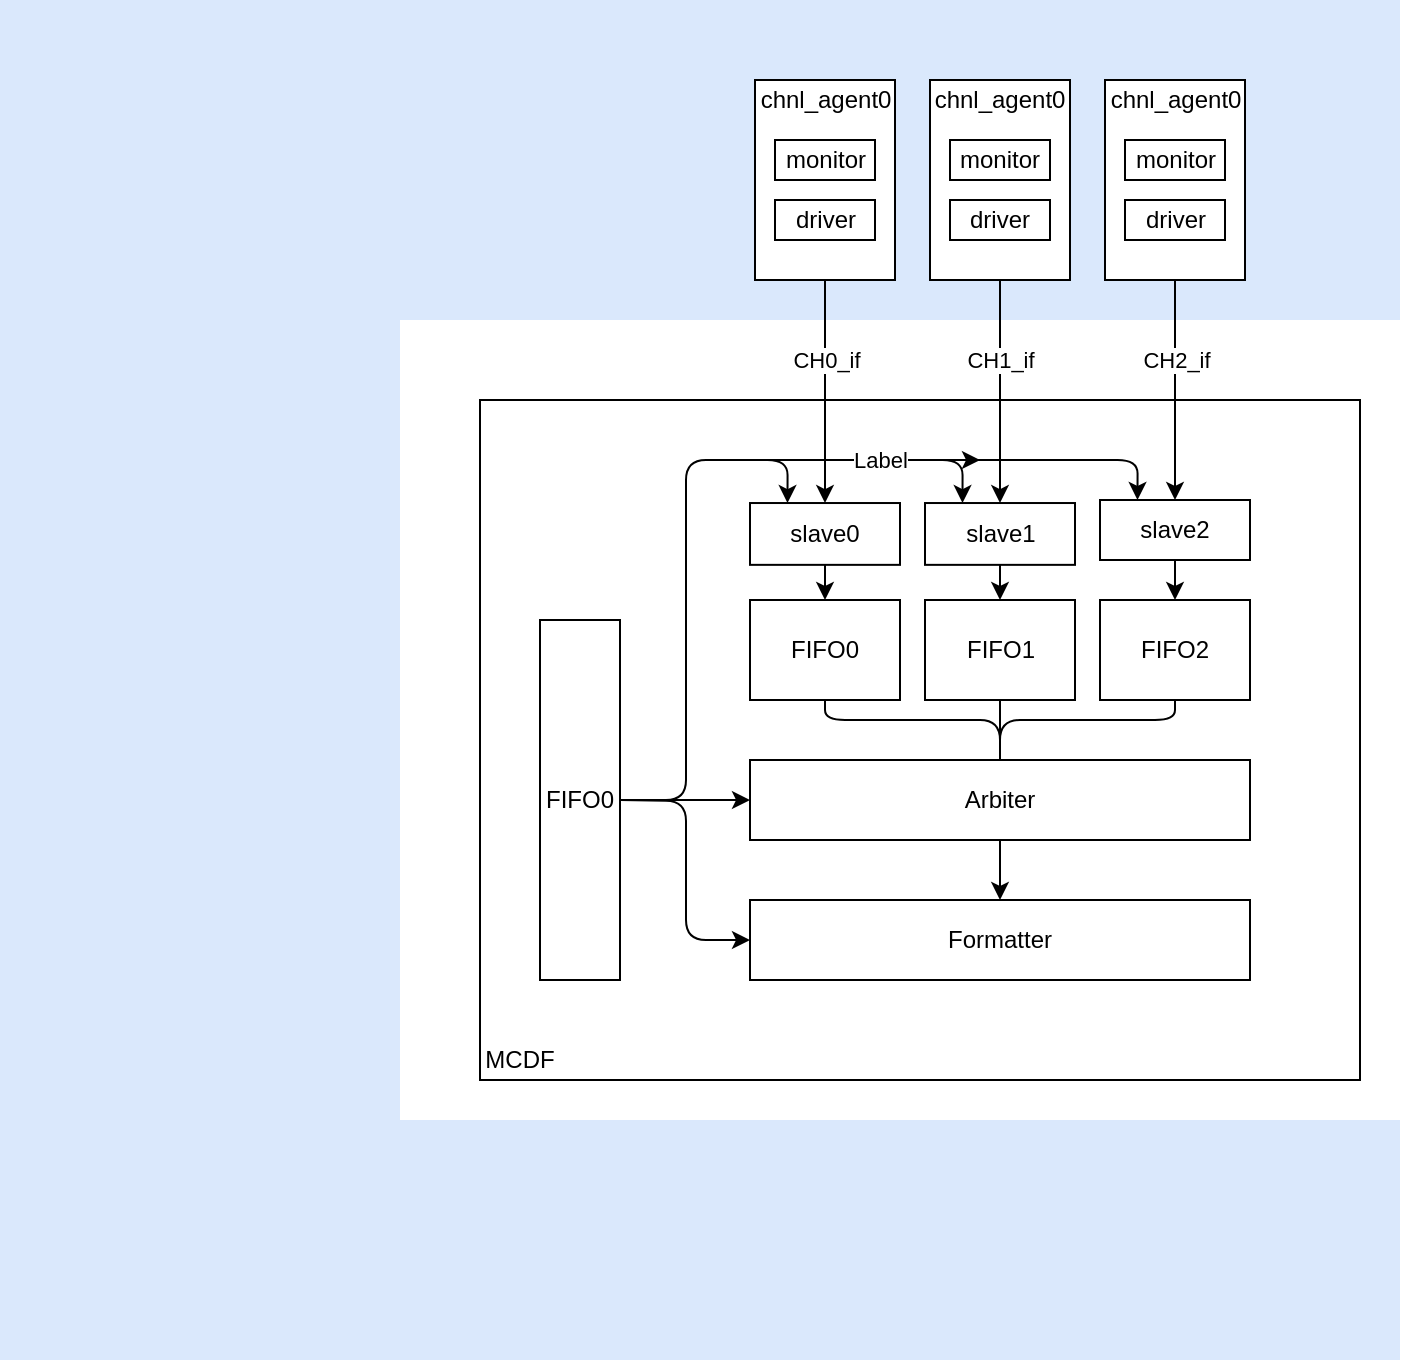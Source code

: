 <mxfile version="13.7.6" type="github">
  <diagram id="-qIr2_UXZxA3kkLqqSqM" name="Page-1">
    <mxGraphModel dx="1663" dy="435" grid="1" gridSize="10" guides="1" tooltips="1" connect="1" arrows="1" fold="1" page="1" pageScale="1" pageWidth="850" pageHeight="1100" math="0" shadow="0">
      <root>
        <mxCell id="0" />
        <mxCell id="1" parent="0" />
        <mxCell id="Y9nZwd153pjmUSm361T4-116" value="" style="group" vertex="1" connectable="0" parent="1">
          <mxGeometry x="220" y="200" width="440" height="340" as="geometry" />
        </mxCell>
        <mxCell id="Y9nZwd153pjmUSm361T4-1" value="&lt;br&gt;&lt;br&gt;&lt;br&gt;&lt;br&gt;" style="rounded=0;whiteSpace=wrap;html=1;" vertex="1" parent="Y9nZwd153pjmUSm361T4-116">
          <mxGeometry width="440" height="340" as="geometry" />
        </mxCell>
        <mxCell id="Y9nZwd153pjmUSm361T4-14" value="MCDF&lt;br&gt;" style="text;html=1;strokeColor=none;fillColor=none;align=center;verticalAlign=middle;whiteSpace=wrap;rounded=0;" vertex="1" parent="Y9nZwd153pjmUSm361T4-116">
          <mxGeometry y="319.394" width="40" height="20.606" as="geometry" />
        </mxCell>
        <mxCell id="Y9nZwd153pjmUSm361T4-2" value="slave0" style="rounded=0;whiteSpace=wrap;html=1;" vertex="1" parent="Y9nZwd153pjmUSm361T4-116">
          <mxGeometry x="135" y="51.515" width="75" height="30.909" as="geometry" />
        </mxCell>
        <mxCell id="Y9nZwd153pjmUSm361T4-11" value="slave1" style="rounded=0;whiteSpace=wrap;html=1;" vertex="1" parent="Y9nZwd153pjmUSm361T4-116">
          <mxGeometry x="222.5" y="51.515" width="75" height="30.909" as="geometry" />
        </mxCell>
        <mxCell id="Y9nZwd153pjmUSm361T4-21" style="edgeStyle=orthogonalEdgeStyle;rounded=0;orthogonalLoop=1;jettySize=auto;html=1;exitX=0.5;exitY=1;exitDx=0;exitDy=0;entryX=0.5;entryY=0;entryDx=0;entryDy=0;" edge="1" parent="1" source="Y9nZwd153pjmUSm361T4-2" target="Y9nZwd153pjmUSm361T4-7">
          <mxGeometry relative="1" as="geometry" />
        </mxCell>
        <mxCell id="Y9nZwd153pjmUSm361T4-101" style="edgeStyle=elbowEdgeStyle;rounded=0;sketch=0;jumpStyle=none;orthogonalLoop=1;jettySize=auto;html=1;exitX=1;exitY=0.5;exitDx=0;exitDy=0;shadow=0;startArrow=none;startFill=0;endArrow=none;endFill=0;" edge="1" parent="1" source="Y9nZwd153pjmUSm361T4-6" target="Y9nZwd153pjmUSm361T4-1">
          <mxGeometry relative="1" as="geometry">
            <Array as="points">
              <mxPoint x="320" y="360" />
            </Array>
          </mxGeometry>
        </mxCell>
        <mxCell id="Y9nZwd153pjmUSm361T4-6" value="FIFO0" style="rounded=0;whiteSpace=wrap;html=1;" vertex="1" parent="1">
          <mxGeometry x="250" y="310" width="40" height="180" as="geometry" />
        </mxCell>
        <mxCell id="Y9nZwd153pjmUSm361T4-98" style="edgeStyle=orthogonalEdgeStyle;rounded=0;sketch=0;jumpStyle=none;orthogonalLoop=1;jettySize=auto;html=1;exitX=0.5;exitY=1;exitDx=0;exitDy=0;shadow=0;startArrow=none;startFill=0;endArrow=none;endFill=0;" edge="1" parent="1" source="Y9nZwd153pjmUSm361T4-9" target="Y9nZwd153pjmUSm361T4-15">
          <mxGeometry relative="1" as="geometry" />
        </mxCell>
        <mxCell id="Y9nZwd153pjmUSm361T4-9" value="FIFO1" style="rounded=0;whiteSpace=wrap;html=1;" vertex="1" parent="1">
          <mxGeometry x="442.5" y="300" width="75" height="50" as="geometry" />
        </mxCell>
        <mxCell id="Y9nZwd153pjmUSm361T4-22" style="edgeStyle=orthogonalEdgeStyle;rounded=0;orthogonalLoop=1;jettySize=auto;html=1;exitX=0.5;exitY=1;exitDx=0;exitDy=0;entryX=0.5;entryY=0;entryDx=0;entryDy=0;" edge="1" parent="1" source="Y9nZwd153pjmUSm361T4-11" target="Y9nZwd153pjmUSm361T4-9">
          <mxGeometry relative="1" as="geometry" />
        </mxCell>
        <mxCell id="Y9nZwd153pjmUSm361T4-12" value="FIFO2" style="rounded=0;whiteSpace=wrap;html=1;" vertex="1" parent="1">
          <mxGeometry x="530" y="300" width="75" height="50" as="geometry" />
        </mxCell>
        <mxCell id="Y9nZwd153pjmUSm361T4-23" style="edgeStyle=orthogonalEdgeStyle;rounded=0;orthogonalLoop=1;jettySize=auto;html=1;exitX=0.5;exitY=1;exitDx=0;exitDy=0;entryX=0.5;entryY=0;entryDx=0;entryDy=0;" edge="1" parent="1" source="Y9nZwd153pjmUSm361T4-13" target="Y9nZwd153pjmUSm361T4-12">
          <mxGeometry relative="1" as="geometry" />
        </mxCell>
        <mxCell id="Y9nZwd153pjmUSm361T4-13" value="slave2" style="rounded=0;whiteSpace=wrap;html=1;" vertex="1" parent="1">
          <mxGeometry x="530" y="250" width="75" height="30" as="geometry" />
        </mxCell>
        <mxCell id="Y9nZwd153pjmUSm361T4-80" value="" style="edgeStyle=orthogonalEdgeStyle;rounded=0;jumpStyle=arc;orthogonalLoop=1;jettySize=auto;html=1;" edge="1" parent="1" source="Y9nZwd153pjmUSm361T4-15" target="Y9nZwd153pjmUSm361T4-79">
          <mxGeometry relative="1" as="geometry" />
        </mxCell>
        <mxCell id="Y9nZwd153pjmUSm361T4-15" value="Arbiter&lt;br&gt;" style="rounded=0;whiteSpace=wrap;html=1;" vertex="1" parent="1">
          <mxGeometry x="355" y="380" width="250" height="40" as="geometry" />
        </mxCell>
        <mxCell id="Y9nZwd153pjmUSm361T4-79" value="Formatter" style="whiteSpace=wrap;html=1;rounded=0;" vertex="1" parent="1">
          <mxGeometry x="355" y="450" width="250" height="40" as="geometry" />
        </mxCell>
        <mxCell id="Y9nZwd153pjmUSm361T4-7" value="FIFO0" style="rounded=0;whiteSpace=wrap;html=1;shadow=0;" vertex="1" parent="1">
          <mxGeometry x="355" y="300" width="75" height="50" as="geometry" />
        </mxCell>
        <mxCell id="Y9nZwd153pjmUSm361T4-99" value="" style="endArrow=none;html=1;shadow=0;entryX=0.5;entryY=1;entryDx=0;entryDy=0;edgeStyle=orthogonalEdgeStyle;exitX=0.5;exitY=0;exitDx=0;exitDy=0;" edge="1" parent="1" source="Y9nZwd153pjmUSm361T4-15" target="Y9nZwd153pjmUSm361T4-7">
          <mxGeometry width="50" height="50" relative="1" as="geometry">
            <mxPoint x="400" y="380" as="sourcePoint" />
            <mxPoint x="450" y="330" as="targetPoint" />
            <Array as="points">
              <mxPoint x="480" y="360" />
              <mxPoint x="393" y="360" />
            </Array>
          </mxGeometry>
        </mxCell>
        <mxCell id="Y9nZwd153pjmUSm361T4-100" value="" style="endArrow=none;html=1;shadow=0;entryX=0.5;entryY=1;entryDx=0;entryDy=0;edgeStyle=orthogonalEdgeStyle;exitX=0.5;exitY=0;exitDx=0;exitDy=0;" edge="1" parent="1" source="Y9nZwd153pjmUSm361T4-15" target="Y9nZwd153pjmUSm361T4-12">
          <mxGeometry width="50" height="50" relative="1" as="geometry">
            <mxPoint x="400" y="380" as="sourcePoint" />
            <mxPoint x="450" y="330" as="targetPoint" />
            <Array as="points">
              <mxPoint x="480" y="360" />
              <mxPoint x="568" y="360" />
            </Array>
          </mxGeometry>
        </mxCell>
        <mxCell id="Y9nZwd153pjmUSm361T4-102" value="" style="endArrow=classic;html=1;shadow=0;edgeStyle=orthogonalEdgeStyle;exitX=1;exitY=0.5;exitDx=0;exitDy=0;entryX=0.25;entryY=0;entryDx=0;entryDy=0;endFill=1;" edge="1" parent="1" source="Y9nZwd153pjmUSm361T4-6" target="Y9nZwd153pjmUSm361T4-2">
          <mxGeometry width="50" height="50" relative="1" as="geometry">
            <mxPoint x="460" y="400" as="sourcePoint" />
            <mxPoint x="510" y="350" as="targetPoint" />
            <Array as="points">
              <mxPoint x="323" y="400" />
              <mxPoint x="323" y="230" />
              <mxPoint x="374" y="230" />
            </Array>
          </mxGeometry>
        </mxCell>
        <mxCell id="Y9nZwd153pjmUSm361T4-103" value="" style="endArrow=classic;html=1;shadow=0;entryX=0.25;entryY=0;entryDx=0;entryDy=0;edgeStyle=orthogonalEdgeStyle;endFill=1;" edge="1" parent="1" target="Y9nZwd153pjmUSm361T4-11">
          <mxGeometry width="50" height="50" relative="1" as="geometry">
            <mxPoint x="350" y="230" as="sourcePoint" />
            <mxPoint x="510" y="350" as="targetPoint" />
            <Array as="points">
              <mxPoint x="350" y="230" />
              <mxPoint x="461" y="230" />
            </Array>
          </mxGeometry>
        </mxCell>
        <mxCell id="Y9nZwd153pjmUSm361T4-104" value="" style="endArrow=classic;html=1;shadow=0;entryX=0.25;entryY=0;entryDx=0;entryDy=0;edgeStyle=orthogonalEdgeStyle;endFill=1;" edge="1" parent="1" target="Y9nZwd153pjmUSm361T4-13">
          <mxGeometry width="50" height="50" relative="1" as="geometry">
            <mxPoint x="430" y="230" as="sourcePoint" />
            <mxPoint x="510" y="350" as="targetPoint" />
            <Array as="points">
              <mxPoint x="440" y="230" />
              <mxPoint x="549" y="230" />
            </Array>
          </mxGeometry>
        </mxCell>
        <mxCell id="Y9nZwd153pjmUSm361T4-105" value="" style="endArrow=classic;html=1;shadow=0;entryX=0;entryY=0.5;entryDx=0;entryDy=0;" edge="1" parent="1" target="Y9nZwd153pjmUSm361T4-15">
          <mxGeometry width="50" height="50" relative="1" as="geometry">
            <mxPoint x="290" y="400" as="sourcePoint" />
            <mxPoint x="510" y="350" as="targetPoint" />
          </mxGeometry>
        </mxCell>
        <mxCell id="Y9nZwd153pjmUSm361T4-106" value="" style="endArrow=classic;html=1;shadow=0;edgeStyle=orthogonalEdgeStyle;entryX=0;entryY=0.5;entryDx=0;entryDy=0;endFill=1;" edge="1" parent="1" target="Y9nZwd153pjmUSm361T4-79">
          <mxGeometry width="50" height="50" relative="1" as="geometry">
            <mxPoint x="290" y="400" as="sourcePoint" />
            <mxPoint x="510" y="350" as="targetPoint" />
          </mxGeometry>
        </mxCell>
        <mxCell id="Y9nZwd153pjmUSm361T4-120" value="" style="rounded=0;whiteSpace=wrap;html=1;shadow=0;fillColor=#dae8fc;strokeColor=none;" vertex="1" parent="1">
          <mxGeometry x="-20" width="700" height="160" as="geometry" />
        </mxCell>
        <mxCell id="Y9nZwd153pjmUSm361T4-121" value="" style="rounded=0;whiteSpace=wrap;html=1;shadow=0;fillColor=#dae8fc;strokeColor=none;" vertex="1" parent="1">
          <mxGeometry x="-20" y="140" width="200" height="540" as="geometry" />
        </mxCell>
        <mxCell id="Y9nZwd153pjmUSm361T4-122" value="" style="rounded=0;whiteSpace=wrap;html=1;shadow=0;fillColor=#dae8fc;strokeColor=none;" vertex="1" parent="1">
          <mxGeometry x="150" y="560" width="530" height="120" as="geometry" />
        </mxCell>
        <mxCell id="Y9nZwd153pjmUSm361T4-129" value="" style="group" vertex="1" connectable="0" parent="1">
          <mxGeometry x="357.5" y="40" width="70" height="100" as="geometry" />
        </mxCell>
        <mxCell id="Y9nZwd153pjmUSm361T4-123" value="" style="rounded=0;whiteSpace=wrap;html=1;shadow=0;strokeColor=#000000;gradientColor=none;" vertex="1" parent="Y9nZwd153pjmUSm361T4-129">
          <mxGeometry width="70" height="100" as="geometry" />
        </mxCell>
        <mxCell id="Y9nZwd153pjmUSm361T4-124" value="monitor" style="rounded=0;whiteSpace=wrap;html=1;shadow=0;strokeColor=#000000;gradientColor=none;" vertex="1" parent="Y9nZwd153pjmUSm361T4-129">
          <mxGeometry x="10" y="30" width="50" height="20" as="geometry" />
        </mxCell>
        <mxCell id="Y9nZwd153pjmUSm361T4-125" value="driver" style="rounded=0;whiteSpace=wrap;html=1;shadow=0;strokeColor=#000000;gradientColor=none;" vertex="1" parent="Y9nZwd153pjmUSm361T4-129">
          <mxGeometry x="10" y="60" width="50" height="20" as="geometry" />
        </mxCell>
        <mxCell id="Y9nZwd153pjmUSm361T4-126" value="chnl_agent0" style="text;html=1;strokeColor=none;fillColor=none;align=center;verticalAlign=middle;whiteSpace=wrap;rounded=0;shadow=0;" vertex="1" parent="Y9nZwd153pjmUSm361T4-129">
          <mxGeometry x="15" width="40" height="20" as="geometry" />
        </mxCell>
        <mxCell id="Y9nZwd153pjmUSm361T4-130" value="" style="group" vertex="1" connectable="0" parent="1">
          <mxGeometry x="445" y="40" width="70" height="100" as="geometry" />
        </mxCell>
        <mxCell id="Y9nZwd153pjmUSm361T4-131" value="" style="rounded=0;whiteSpace=wrap;html=1;shadow=0;strokeColor=#000000;gradientColor=none;" vertex="1" parent="Y9nZwd153pjmUSm361T4-130">
          <mxGeometry width="70" height="100" as="geometry" />
        </mxCell>
        <mxCell id="Y9nZwd153pjmUSm361T4-132" value="monitor" style="rounded=0;whiteSpace=wrap;html=1;shadow=0;strokeColor=#000000;gradientColor=none;" vertex="1" parent="Y9nZwd153pjmUSm361T4-130">
          <mxGeometry x="10" y="30" width="50" height="20" as="geometry" />
        </mxCell>
        <mxCell id="Y9nZwd153pjmUSm361T4-133" value="driver" style="rounded=0;whiteSpace=wrap;html=1;shadow=0;strokeColor=#000000;gradientColor=none;" vertex="1" parent="Y9nZwd153pjmUSm361T4-130">
          <mxGeometry x="10" y="60" width="50" height="20" as="geometry" />
        </mxCell>
        <mxCell id="Y9nZwd153pjmUSm361T4-134" value="chnl_agent0" style="text;html=1;strokeColor=none;fillColor=none;align=center;verticalAlign=middle;whiteSpace=wrap;rounded=0;shadow=0;" vertex="1" parent="Y9nZwd153pjmUSm361T4-130">
          <mxGeometry x="15" width="40" height="20" as="geometry" />
        </mxCell>
        <mxCell id="Y9nZwd153pjmUSm361T4-135" value="" style="group" vertex="1" connectable="0" parent="1">
          <mxGeometry x="532.5" y="40" width="70" height="100" as="geometry" />
        </mxCell>
        <mxCell id="Y9nZwd153pjmUSm361T4-136" value="" style="rounded=0;whiteSpace=wrap;html=1;shadow=0;strokeColor=#000000;gradientColor=none;" vertex="1" parent="Y9nZwd153pjmUSm361T4-135">
          <mxGeometry width="70" height="100" as="geometry" />
        </mxCell>
        <mxCell id="Y9nZwd153pjmUSm361T4-137" value="monitor" style="rounded=0;whiteSpace=wrap;html=1;shadow=0;strokeColor=#000000;gradientColor=none;" vertex="1" parent="Y9nZwd153pjmUSm361T4-135">
          <mxGeometry x="10" y="30" width="50" height="20" as="geometry" />
        </mxCell>
        <mxCell id="Y9nZwd153pjmUSm361T4-138" value="driver" style="rounded=0;whiteSpace=wrap;html=1;shadow=0;strokeColor=#000000;gradientColor=none;" vertex="1" parent="Y9nZwd153pjmUSm361T4-135">
          <mxGeometry x="10" y="60" width="50" height="20" as="geometry" />
        </mxCell>
        <mxCell id="Y9nZwd153pjmUSm361T4-139" value="chnl_agent0" style="text;html=1;strokeColor=none;fillColor=none;align=center;verticalAlign=middle;whiteSpace=wrap;rounded=0;shadow=0;" vertex="1" parent="Y9nZwd153pjmUSm361T4-135">
          <mxGeometry x="15" width="40" height="20" as="geometry" />
        </mxCell>
        <mxCell id="Y9nZwd153pjmUSm361T4-141" value="" style="endArrow=classic;html=1;shadow=0;exitX=0.5;exitY=1;exitDx=0;exitDy=0;entryX=0.5;entryY=0;entryDx=0;entryDy=0;" edge="1" parent="1" source="Y9nZwd153pjmUSm361T4-123" target="Y9nZwd153pjmUSm361T4-2">
          <mxGeometry relative="1" as="geometry">
            <mxPoint x="370" y="180" as="sourcePoint" />
            <mxPoint x="470" y="180" as="targetPoint" />
          </mxGeometry>
        </mxCell>
        <mxCell id="Y9nZwd153pjmUSm361T4-142" value="CH0_if" style="edgeLabel;resizable=0;html=1;align=center;verticalAlign=middle;" connectable="0" vertex="1" parent="Y9nZwd153pjmUSm361T4-141">
          <mxGeometry relative="1" as="geometry">
            <mxPoint y="-16" as="offset" />
          </mxGeometry>
        </mxCell>
        <mxCell id="Y9nZwd153pjmUSm361T4-152" value="" style="endArrow=classic;html=1;shadow=0;entryX=0.5;entryY=0;entryDx=0;entryDy=0;" edge="1" parent="1" target="Y9nZwd153pjmUSm361T4-11">
          <mxGeometry relative="1" as="geometry">
            <mxPoint x="480" y="140" as="sourcePoint" />
            <mxPoint x="479.71" y="231.515" as="targetPoint" />
          </mxGeometry>
        </mxCell>
        <mxCell id="Y9nZwd153pjmUSm361T4-153" value="CH1_if" style="edgeLabel;resizable=0;html=1;align=center;verticalAlign=middle;" connectable="0" vertex="1" parent="Y9nZwd153pjmUSm361T4-152">
          <mxGeometry relative="1" as="geometry">
            <mxPoint y="-16" as="offset" />
          </mxGeometry>
        </mxCell>
        <mxCell id="Y9nZwd153pjmUSm361T4-155" value="" style="endArrow=classic;html=1;shadow=0;" edge="1" parent="1">
          <mxGeometry relative="1" as="geometry">
            <mxPoint x="370" y="230" as="sourcePoint" />
            <mxPoint x="470" y="230" as="targetPoint" />
          </mxGeometry>
        </mxCell>
        <mxCell id="Y9nZwd153pjmUSm361T4-156" value="Label" style="edgeLabel;resizable=0;html=1;align=center;verticalAlign=middle;" connectable="0" vertex="1" parent="Y9nZwd153pjmUSm361T4-155">
          <mxGeometry relative="1" as="geometry" />
        </mxCell>
        <mxCell id="Y9nZwd153pjmUSm361T4-157" value="" style="endArrow=classic;html=1;shadow=0;exitX=0.5;exitY=1;exitDx=0;exitDy=0;entryX=0.5;entryY=0;entryDx=0;entryDy=0;" edge="1" parent="1" source="Y9nZwd153pjmUSm361T4-136" target="Y9nZwd153pjmUSm361T4-13">
          <mxGeometry relative="1" as="geometry">
            <mxPoint x="370" y="230" as="sourcePoint" />
            <mxPoint x="470" y="230" as="targetPoint" />
          </mxGeometry>
        </mxCell>
        <mxCell id="Y9nZwd153pjmUSm361T4-158" value="CH2_if" style="edgeLabel;resizable=0;html=1;align=center;verticalAlign=middle;" connectable="0" vertex="1" parent="Y9nZwd153pjmUSm361T4-157">
          <mxGeometry relative="1" as="geometry">
            <mxPoint y="-14.86" as="offset" />
          </mxGeometry>
        </mxCell>
      </root>
    </mxGraphModel>
  </diagram>
</mxfile>
